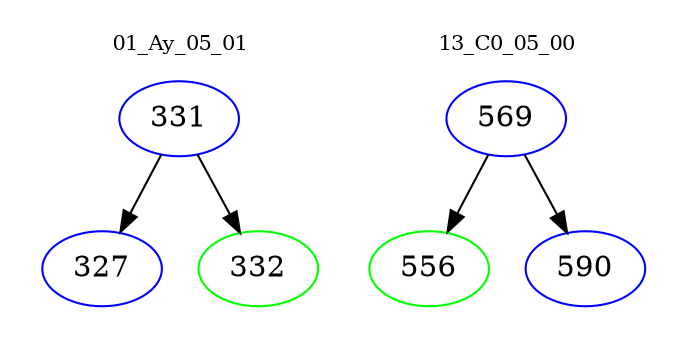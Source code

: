digraph{
subgraph cluster_0 {
color = white
label = "01_Ay_05_01";
fontsize=10;
T0_331 [label="331", color="blue"]
T0_331 -> T0_327 [color="black"]
T0_327 [label="327", color="blue"]
T0_331 -> T0_332 [color="black"]
T0_332 [label="332", color="green"]
}
subgraph cluster_1 {
color = white
label = "13_C0_05_00";
fontsize=10;
T1_569 [label="569", color="blue"]
T1_569 -> T1_556 [color="black"]
T1_556 [label="556", color="green"]
T1_569 -> T1_590 [color="black"]
T1_590 [label="590", color="blue"]
}
}
